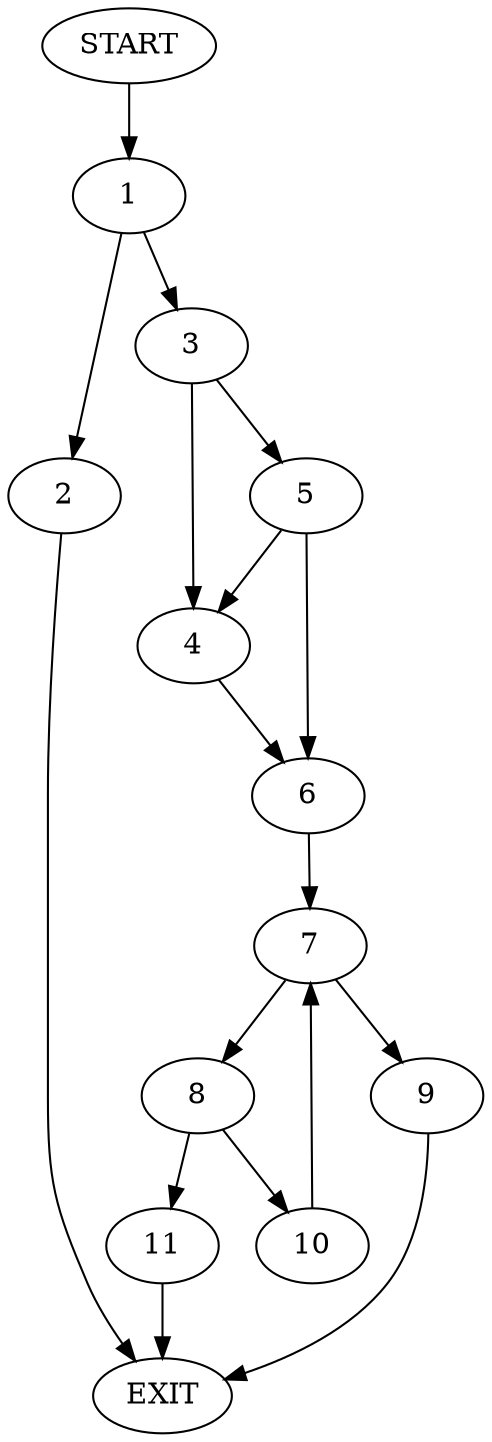digraph {
0 [label="START"]
12 [label="EXIT"]
0 -> 1
1 -> 2
1 -> 3
3 -> 4
3 -> 5
2 -> 12
4 -> 6
5 -> 4
5 -> 6
6 -> 7
7 -> 8
7 -> 9
8 -> 10
8 -> 11
9 -> 12
11 -> 12
10 -> 7
}

